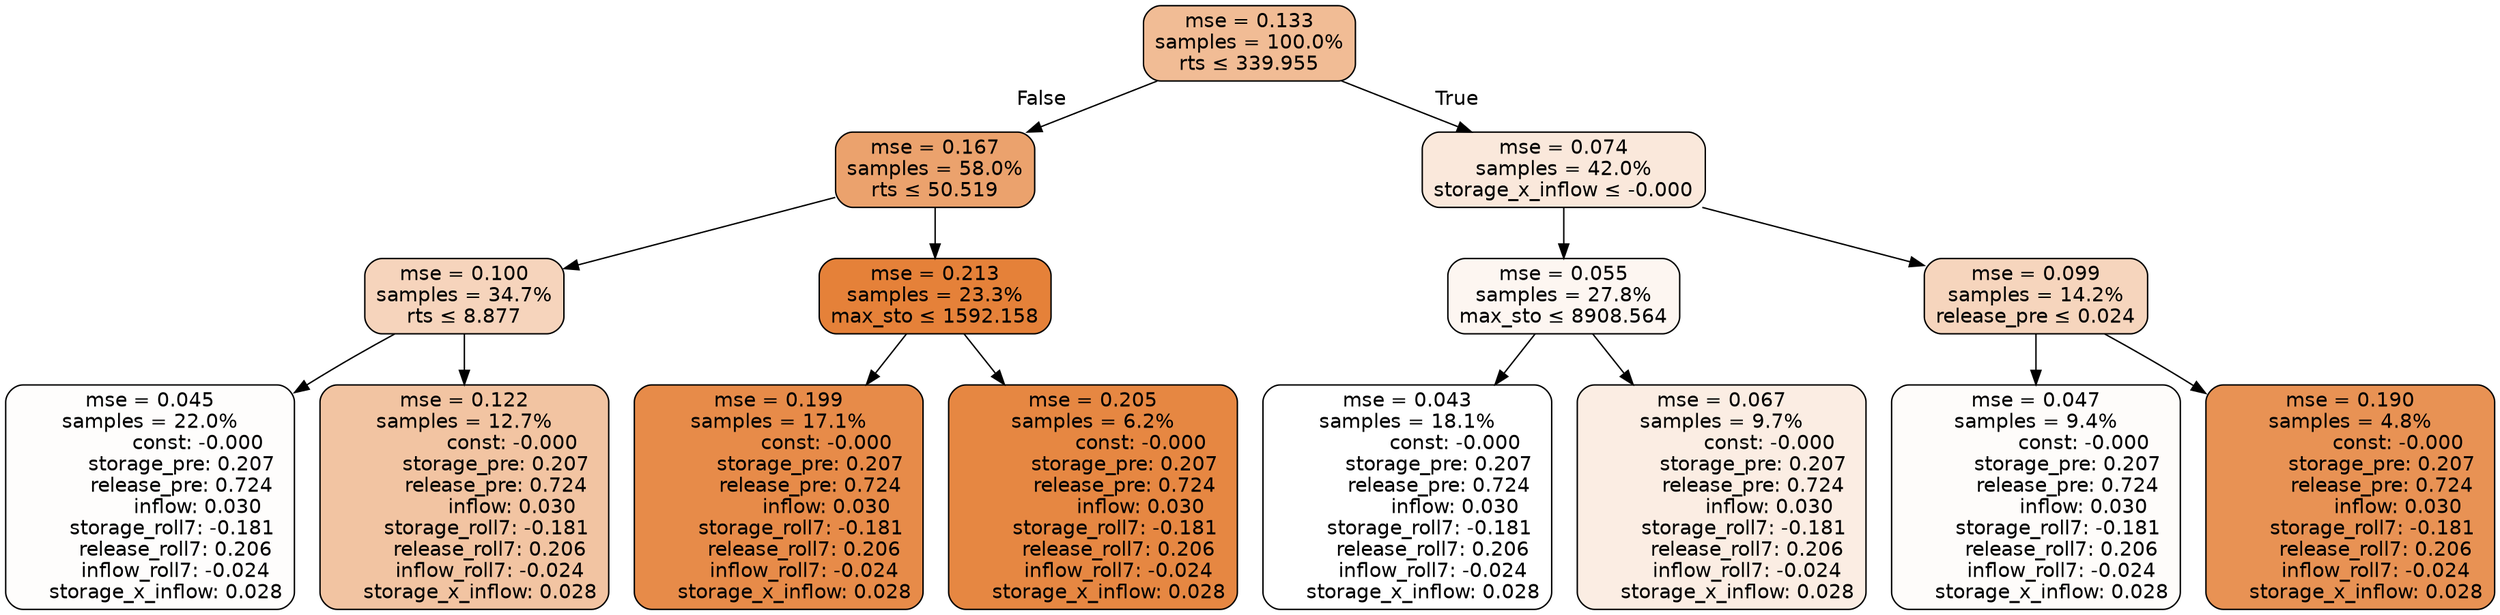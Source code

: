 digraph tree {
node [shape=rectangle, style="filled, rounded", color="black", fontname=helvetica] ;
edge [fontname=helvetica] ;
	"0" [label="mse = 0.133
samples = 100.0%
rts &le; 339.955", fillcolor="#f1bc95"]
	"1" [label="mse = 0.167
samples = 58.0%
rts &le; 50.519", fillcolor="#eba26d"]
	"2" [label="mse = 0.100
samples = 34.7%
rts &le; 8.877", fillcolor="#f6d4bc"]
	"3" [label="mse = 0.045
samples = 22.0%
               const: -0.000
          storage_pre: 0.207
          release_pre: 0.724
               inflow: 0.030
       storage_roll7: -0.181
        release_roll7: 0.206
        inflow_roll7: -0.024
     storage_x_inflow: 0.028", fillcolor="#fefdfc"]
	"4" [label="mse = 0.122
samples = 12.7%
               const: -0.000
          storage_pre: 0.207
          release_pre: 0.724
               inflow: 0.030
       storage_roll7: -0.181
        release_roll7: 0.206
        inflow_roll7: -0.024
     storage_x_inflow: 0.028", fillcolor="#f2c4a2"]
	"5" [label="mse = 0.213
samples = 23.3%
max_sto &le; 1592.158", fillcolor="#e58139"]
	"6" [label="mse = 0.199
samples = 17.1%
               const: -0.000
          storage_pre: 0.207
          release_pre: 0.724
               inflow: 0.030
       storage_roll7: -0.181
        release_roll7: 0.206
        inflow_roll7: -0.024
     storage_x_inflow: 0.028", fillcolor="#e78b49"]
	"7" [label="mse = 0.205
samples = 6.2%
               const: -0.000
          storage_pre: 0.207
          release_pre: 0.724
               inflow: 0.030
       storage_roll7: -0.181
        release_roll7: 0.206
        inflow_roll7: -0.024
     storage_x_inflow: 0.028", fillcolor="#e68742"]
	"8" [label="mse = 0.074
samples = 42.0%
storage_x_inflow &le; -0.000", fillcolor="#fae8db"]
	"9" [label="mse = 0.055
samples = 27.8%
max_sto &le; 8908.564", fillcolor="#fdf6f1"]
	"10" [label="mse = 0.043
samples = 18.1%
               const: -0.000
          storage_pre: 0.207
          release_pre: 0.724
               inflow: 0.030
       storage_roll7: -0.181
        release_roll7: 0.206
        inflow_roll7: -0.024
     storage_x_inflow: 0.028", fillcolor="#ffffff"]
	"11" [label="mse = 0.067
samples = 9.7%
               const: -0.000
          storage_pre: 0.207
          release_pre: 0.724
               inflow: 0.030
       storage_roll7: -0.181
        release_roll7: 0.206
        inflow_roll7: -0.024
     storage_x_inflow: 0.028", fillcolor="#fbede3"]
	"12" [label="mse = 0.099
samples = 14.2%
release_pre &le; 0.024", fillcolor="#f6d5bd"]
	"13" [label="mse = 0.047
samples = 9.4%
               const: -0.000
          storage_pre: 0.207
          release_pre: 0.724
               inflow: 0.030
       storage_roll7: -0.181
        release_roll7: 0.206
        inflow_roll7: -0.024
     storage_x_inflow: 0.028", fillcolor="#fefcfa"]
	"14" [label="mse = 0.190
samples = 4.8%
               const: -0.000
          storage_pre: 0.207
          release_pre: 0.724
               inflow: 0.030
       storage_roll7: -0.181
        release_roll7: 0.206
        inflow_roll7: -0.024
     storage_x_inflow: 0.028", fillcolor="#e89254"]

	"0" -> "1" [labeldistance=2.5, labelangle=45, headlabel="False"]
	"1" -> "2"
	"2" -> "3"
	"2" -> "4"
	"1" -> "5"
	"5" -> "6"
	"5" -> "7"
	"0" -> "8" [labeldistance=2.5, labelangle=-45, headlabel="True"]
	"8" -> "9"
	"9" -> "10"
	"9" -> "11"
	"8" -> "12"
	"12" -> "13"
	"12" -> "14"
}